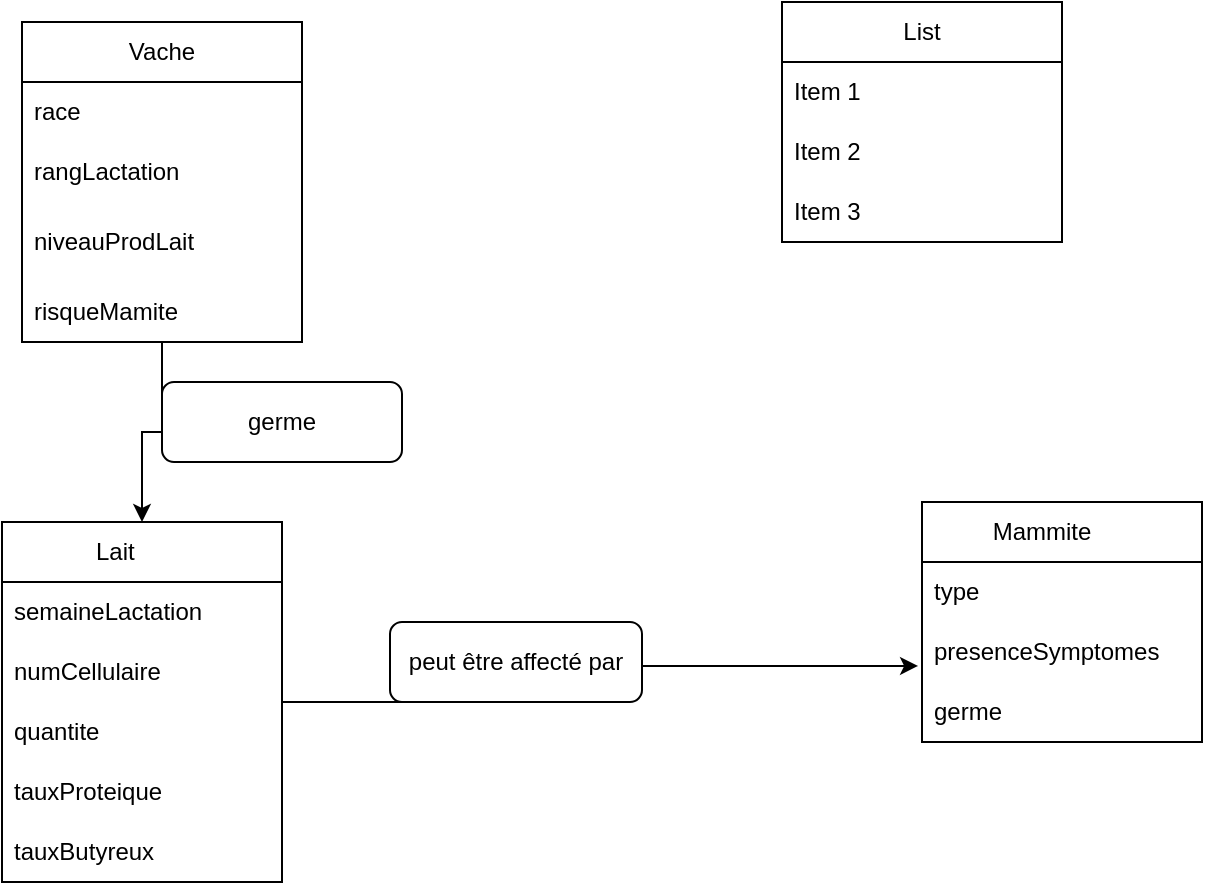 <mxfile version="24.6.5" type="github">
  <diagram name="Page-1" id="fxIF09uHiyG3X8BWQkWe">
    <mxGraphModel dx="880" dy="469" grid="1" gridSize="10" guides="1" tooltips="1" connect="1" arrows="1" fold="1" page="1" pageScale="1" pageWidth="827" pageHeight="1169" math="0" shadow="0">
      <root>
        <mxCell id="0" />
        <mxCell id="1" parent="0" />
        <mxCell id="QW2y1-o9D00Q1jOCNm4x-2" value="Mammite&amp;nbsp;&amp;nbsp;&amp;nbsp;&amp;nbsp;&amp;nbsp;&amp;nbsp; " style="swimlane;fontStyle=0;childLayout=stackLayout;horizontal=1;startSize=30;horizontalStack=0;resizeParent=1;resizeParentMax=0;resizeLast=0;collapsible=1;marginBottom=0;whiteSpace=wrap;html=1;" vertex="1" parent="1">
          <mxGeometry x="620" y="310" width="140" height="120" as="geometry" />
        </mxCell>
        <mxCell id="QW2y1-o9D00Q1jOCNm4x-3" value="type&amp;nbsp;&amp;nbsp;&amp;nbsp;&amp;nbsp;&amp;nbsp;&amp;nbsp;&amp;nbsp;&amp;nbsp;&amp;nbsp;&amp;nbsp;&amp;nbsp;&amp;nbsp; " style="text;strokeColor=none;fillColor=none;align=left;verticalAlign=middle;spacingLeft=4;spacingRight=4;overflow=hidden;points=[[0,0.5],[1,0.5]];portConstraint=eastwest;rotatable=0;whiteSpace=wrap;html=1;" vertex="1" parent="QW2y1-o9D00Q1jOCNm4x-2">
          <mxGeometry y="30" width="140" height="30" as="geometry" />
        </mxCell>
        <mxCell id="QW2y1-o9D00Q1jOCNm4x-4" value="presenceSymptomes" style="text;strokeColor=none;fillColor=none;align=left;verticalAlign=middle;spacingLeft=4;spacingRight=4;overflow=hidden;points=[[0,0.5],[1,0.5]];portConstraint=eastwest;rotatable=0;whiteSpace=wrap;html=1;" vertex="1" parent="QW2y1-o9D00Q1jOCNm4x-2">
          <mxGeometry y="60" width="140" height="30" as="geometry" />
        </mxCell>
        <mxCell id="QW2y1-o9D00Q1jOCNm4x-5" value="germe&amp;nbsp;&amp;nbsp;&amp;nbsp;&amp;nbsp;&amp;nbsp;&amp;nbsp;&amp;nbsp;&amp;nbsp;&amp;nbsp;&amp;nbsp;&amp;nbsp; " style="text;strokeColor=none;fillColor=none;align=left;verticalAlign=middle;spacingLeft=4;spacingRight=4;overflow=hidden;points=[[0,0.5],[1,0.5]];portConstraint=eastwest;rotatable=0;whiteSpace=wrap;html=1;" vertex="1" parent="QW2y1-o9D00Q1jOCNm4x-2">
          <mxGeometry y="90" width="140" height="30" as="geometry" />
        </mxCell>
        <mxCell id="QW2y1-o9D00Q1jOCNm4x-30" style="edgeStyle=orthogonalEdgeStyle;rounded=0;orthogonalLoop=1;jettySize=auto;html=1;entryX=0.5;entryY=0;entryDx=0;entryDy=0;" edge="1" parent="1" source="QW2y1-o9D00Q1jOCNm4x-6" target="QW2y1-o9D00Q1jOCNm4x-14">
          <mxGeometry relative="1" as="geometry" />
        </mxCell>
        <mxCell id="QW2y1-o9D00Q1jOCNm4x-6" value="  Vache " style="swimlane;fontStyle=0;childLayout=stackLayout;horizontal=1;startSize=30;horizontalStack=0;resizeParent=1;resizeParentMax=0;resizeLast=0;collapsible=1;marginBottom=0;whiteSpace=wrap;html=1;" vertex="1" parent="1">
          <mxGeometry x="170" y="70" width="140" height="160" as="geometry">
            <mxRectangle x="170" y="70" width="70" height="30" as="alternateBounds" />
          </mxGeometry>
        </mxCell>
        <mxCell id="QW2y1-o9D00Q1jOCNm4x-7" value="race" style="text;strokeColor=none;fillColor=none;align=left;verticalAlign=middle;spacingLeft=4;spacingRight=4;overflow=hidden;points=[[0,0.5],[1,0.5]];portConstraint=eastwest;rotatable=0;whiteSpace=wrap;html=1;" vertex="1" parent="QW2y1-o9D00Q1jOCNm4x-6">
          <mxGeometry y="30" width="140" height="30" as="geometry" />
        </mxCell>
        <mxCell id="QW2y1-o9D00Q1jOCNm4x-8" value="rangLactation" style="text;strokeColor=none;fillColor=none;align=left;verticalAlign=middle;spacingLeft=4;spacingRight=4;overflow=hidden;points=[[0,0.5],[1,0.5]];portConstraint=eastwest;rotatable=0;whiteSpace=wrap;html=1;" vertex="1" parent="QW2y1-o9D00Q1jOCNm4x-6">
          <mxGeometry y="60" width="140" height="30" as="geometry" />
        </mxCell>
        <mxCell id="QW2y1-o9D00Q1jOCNm4x-9" value="niveauProdLait" style="text;strokeColor=none;fillColor=none;align=left;verticalAlign=middle;spacingLeft=4;spacingRight=4;overflow=hidden;points=[[0,0.5],[1,0.5]];portConstraint=eastwest;rotatable=0;whiteSpace=wrap;html=1;" vertex="1" parent="QW2y1-o9D00Q1jOCNm4x-6">
          <mxGeometry y="90" width="140" height="40" as="geometry" />
        </mxCell>
        <mxCell id="QW2y1-o9D00Q1jOCNm4x-20" value="risqueMamite" style="text;strokeColor=none;fillColor=none;align=left;verticalAlign=middle;spacingLeft=4;spacingRight=4;overflow=hidden;points=[[0,0.5],[1,0.5]];portConstraint=eastwest;rotatable=0;whiteSpace=wrap;html=1;" vertex="1" parent="QW2y1-o9D00Q1jOCNm4x-6">
          <mxGeometry y="130" width="140" height="30" as="geometry" />
        </mxCell>
        <mxCell id="QW2y1-o9D00Q1jOCNm4x-10" value="List" style="swimlane;fontStyle=0;childLayout=stackLayout;horizontal=1;startSize=30;horizontalStack=0;resizeParent=1;resizeParentMax=0;resizeLast=0;collapsible=1;marginBottom=0;whiteSpace=wrap;html=1;" vertex="1" parent="1">
          <mxGeometry x="550" y="60" width="140" height="120" as="geometry" />
        </mxCell>
        <mxCell id="QW2y1-o9D00Q1jOCNm4x-11" value="Item 1" style="text;strokeColor=none;fillColor=none;align=left;verticalAlign=middle;spacingLeft=4;spacingRight=4;overflow=hidden;points=[[0,0.5],[1,0.5]];portConstraint=eastwest;rotatable=0;whiteSpace=wrap;html=1;" vertex="1" parent="QW2y1-o9D00Q1jOCNm4x-10">
          <mxGeometry y="30" width="140" height="30" as="geometry" />
        </mxCell>
        <mxCell id="QW2y1-o9D00Q1jOCNm4x-12" value="Item 2" style="text;strokeColor=none;fillColor=none;align=left;verticalAlign=middle;spacingLeft=4;spacingRight=4;overflow=hidden;points=[[0,0.5],[1,0.5]];portConstraint=eastwest;rotatable=0;whiteSpace=wrap;html=1;" vertex="1" parent="QW2y1-o9D00Q1jOCNm4x-10">
          <mxGeometry y="60" width="140" height="30" as="geometry" />
        </mxCell>
        <mxCell id="QW2y1-o9D00Q1jOCNm4x-13" value="Item 3" style="text;strokeColor=none;fillColor=none;align=left;verticalAlign=middle;spacingLeft=4;spacingRight=4;overflow=hidden;points=[[0,0.5],[1,0.5]];portConstraint=eastwest;rotatable=0;whiteSpace=wrap;html=1;" vertex="1" parent="QW2y1-o9D00Q1jOCNm4x-10">
          <mxGeometry y="90" width="140" height="30" as="geometry" />
        </mxCell>
        <mxCell id="QW2y1-o9D00Q1jOCNm4x-32" style="edgeStyle=orthogonalEdgeStyle;rounded=0;orthogonalLoop=1;jettySize=auto;html=1;entryX=-0.014;entryY=0.733;entryDx=0;entryDy=0;entryPerimeter=0;" edge="1" parent="1" source="QW2y1-o9D00Q1jOCNm4x-14" target="QW2y1-o9D00Q1jOCNm4x-4">
          <mxGeometry relative="1" as="geometry">
            <mxPoint x="600" y="390" as="targetPoint" />
          </mxGeometry>
        </mxCell>
        <mxCell id="QW2y1-o9D00Q1jOCNm4x-14" value="Lait&amp;nbsp;&amp;nbsp;&amp;nbsp;&amp;nbsp;&amp;nbsp;&amp;nbsp;&amp;nbsp;&amp;nbsp; " style="swimlane;fontStyle=0;childLayout=stackLayout;horizontal=1;startSize=30;horizontalStack=0;resizeParent=1;resizeParentMax=0;resizeLast=0;collapsible=1;marginBottom=0;whiteSpace=wrap;html=1;" vertex="1" parent="1">
          <mxGeometry x="160" y="320" width="140" height="180" as="geometry" />
        </mxCell>
        <mxCell id="QW2y1-o9D00Q1jOCNm4x-15" value="semaineLactation" style="text;strokeColor=none;fillColor=none;align=left;verticalAlign=middle;spacingLeft=4;spacingRight=4;overflow=hidden;points=[[0,0.5],[1,0.5]];portConstraint=eastwest;rotatable=0;whiteSpace=wrap;html=1;" vertex="1" parent="QW2y1-o9D00Q1jOCNm4x-14">
          <mxGeometry y="30" width="140" height="30" as="geometry" />
        </mxCell>
        <mxCell id="QW2y1-o9D00Q1jOCNm4x-16" value="numCellulaire&amp;nbsp;&amp;nbsp;&amp;nbsp; " style="text;strokeColor=none;fillColor=none;align=left;verticalAlign=middle;spacingLeft=4;spacingRight=4;overflow=hidden;points=[[0,0.5],[1,0.5]];portConstraint=eastwest;rotatable=0;whiteSpace=wrap;html=1;" vertex="1" parent="QW2y1-o9D00Q1jOCNm4x-14">
          <mxGeometry y="60" width="140" height="30" as="geometry" />
        </mxCell>
        <mxCell id="QW2y1-o9D00Q1jOCNm4x-17" value="quantite&amp;nbsp;&amp;nbsp;&amp;nbsp;&amp;nbsp;&amp;nbsp;&amp;nbsp;&amp;nbsp;&amp;nbsp; " style="text;strokeColor=none;fillColor=none;align=left;verticalAlign=middle;spacingLeft=4;spacingRight=4;overflow=hidden;points=[[0,0.5],[1,0.5]];portConstraint=eastwest;rotatable=0;whiteSpace=wrap;html=1;" vertex="1" parent="QW2y1-o9D00Q1jOCNm4x-14">
          <mxGeometry y="90" width="140" height="30" as="geometry" />
        </mxCell>
        <mxCell id="QW2y1-o9D00Q1jOCNm4x-28" value="tauxProteique&amp;nbsp;&amp;nbsp;&amp;nbsp; " style="text;strokeColor=none;fillColor=none;align=left;verticalAlign=middle;spacingLeft=4;spacingRight=4;overflow=hidden;points=[[0,0.5],[1,0.5]];portConstraint=eastwest;rotatable=0;whiteSpace=wrap;html=1;" vertex="1" parent="QW2y1-o9D00Q1jOCNm4x-14">
          <mxGeometry y="120" width="140" height="30" as="geometry" />
        </mxCell>
        <mxCell id="QW2y1-o9D00Q1jOCNm4x-29" value="tauxButyreux&amp;nbsp;&amp;nbsp;&amp;nbsp;&amp;nbsp; " style="text;strokeColor=none;fillColor=none;align=left;verticalAlign=middle;spacingLeft=4;spacingRight=4;overflow=hidden;points=[[0,0.5],[1,0.5]];portConstraint=eastwest;rotatable=0;whiteSpace=wrap;html=1;" vertex="1" parent="QW2y1-o9D00Q1jOCNm4x-14">
          <mxGeometry y="150" width="140" height="30" as="geometry" />
        </mxCell>
        <mxCell id="QW2y1-o9D00Q1jOCNm4x-31" value="germe" style="rounded=1;whiteSpace=wrap;html=1;" vertex="1" parent="1">
          <mxGeometry x="240" y="250" width="120" height="40" as="geometry" />
        </mxCell>
        <mxCell id="QW2y1-o9D00Q1jOCNm4x-33" value="peut être affecté par" style="rounded=1;whiteSpace=wrap;html=1;" vertex="1" parent="1">
          <mxGeometry x="354" y="370" width="126" height="40" as="geometry" />
        </mxCell>
      </root>
    </mxGraphModel>
  </diagram>
</mxfile>
